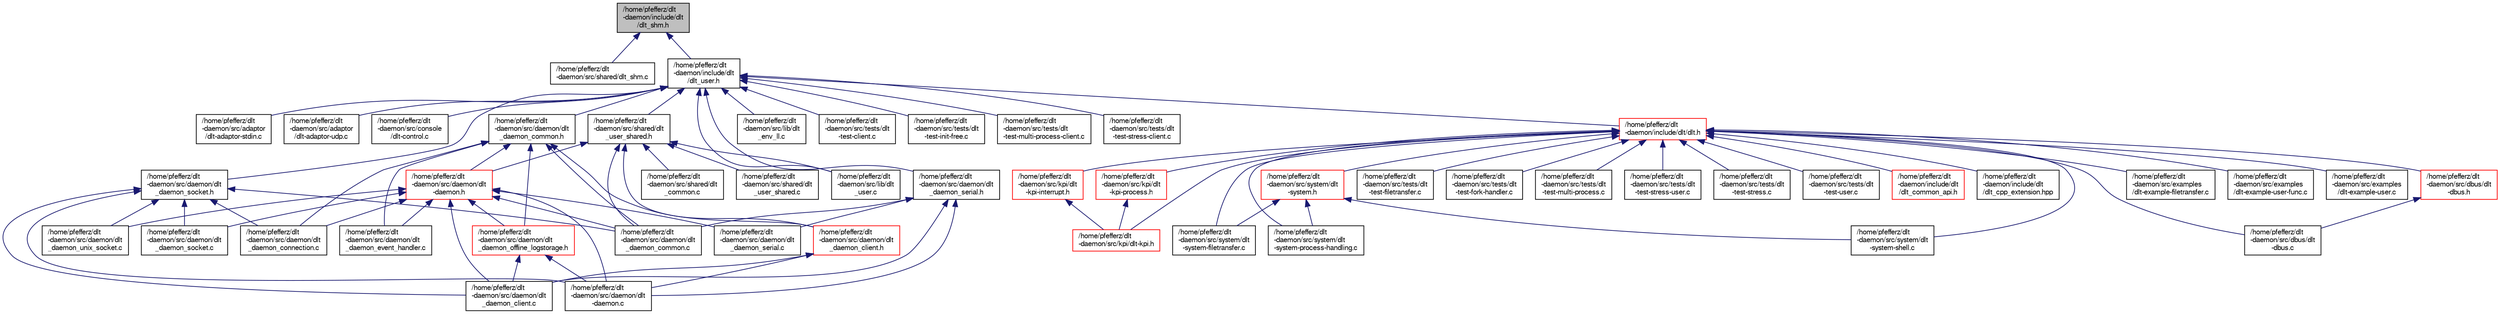 digraph "/home/pfefferz/dlt-daemon/include/dlt/dlt_shm.h"
{
  edge [fontname="FreeSans",fontsize="10",labelfontname="FreeSans",labelfontsize="10"];
  node [fontname="FreeSans",fontsize="10",shape=record];
  Node1 [label="/home/pfefferz/dlt\l-daemon/include/dlt\l/dlt_shm.h",height=0.2,width=0.4,color="black", fillcolor="grey75", style="filled", fontcolor="black"];
  Node1 -> Node2 [dir="back",color="midnightblue",fontsize="10",style="solid",fontname="FreeSans"];
  Node2 [label="/home/pfefferz/dlt\l-daemon/src/shared/dlt_shm.c",height=0.2,width=0.4,color="black", fillcolor="white", style="filled",URL="$dlt__shm_8c.html"];
  Node1 -> Node3 [dir="back",color="midnightblue",fontsize="10",style="solid",fontname="FreeSans"];
  Node3 [label="/home/pfefferz/dlt\l-daemon/include/dlt\l/dlt_user.h",height=0.2,width=0.4,color="black", fillcolor="white", style="filled",URL="$dlt__user_8h.html"];
  Node3 -> Node4 [dir="back",color="midnightblue",fontsize="10",style="solid",fontname="FreeSans"];
  Node4 [label="/home/pfefferz/dlt\l-daemon/src/adaptor\l/dlt-adaptor-stdin.c",height=0.2,width=0.4,color="black", fillcolor="white", style="filled",URL="$dlt-adaptor-stdin_8c.html"];
  Node3 -> Node5 [dir="back",color="midnightblue",fontsize="10",style="solid",fontname="FreeSans"];
  Node5 [label="/home/pfefferz/dlt\l-daemon/src/adaptor\l/dlt-adaptor-udp.c",height=0.2,width=0.4,color="black", fillcolor="white", style="filled",URL="$dlt-adaptor-udp_8c.html"];
  Node3 -> Node6 [dir="back",color="midnightblue",fontsize="10",style="solid",fontname="FreeSans"];
  Node6 [label="/home/pfefferz/dlt\l-daemon/src/console\l/dlt-control.c",height=0.2,width=0.4,color="black", fillcolor="white", style="filled",URL="$dlt-control_8c.html"];
  Node3 -> Node7 [dir="back",color="midnightblue",fontsize="10",style="solid",fontname="FreeSans"];
  Node7 [label="/home/pfefferz/dlt\l-daemon/src/daemon/dlt\l_daemon_common.h",height=0.2,width=0.4,color="black", fillcolor="white", style="filled",URL="$dlt__daemon__common_8h.html"];
  Node7 -> Node8 [dir="back",color="midnightblue",fontsize="10",style="solid",fontname="FreeSans"];
  Node8 [label="/home/pfefferz/dlt\l-daemon/src/daemon/dlt\l-daemon.h",height=0.2,width=0.4,color="red", fillcolor="white", style="filled",URL="$dlt-daemon_8h.html"];
  Node8 -> Node9 [dir="back",color="midnightblue",fontsize="10",style="solid",fontname="FreeSans"];
  Node9 [label="/home/pfefferz/dlt\l-daemon/src/daemon/dlt\l-daemon.c",height=0.2,width=0.4,color="black", fillcolor="white", style="filled",URL="$dlt-daemon_8c.html"];
  Node8 -> Node10 [dir="back",color="midnightblue",fontsize="10",style="solid",fontname="FreeSans"];
  Node10 [label="/home/pfefferz/dlt\l-daemon/src/daemon/dlt\l_daemon_offline_logstorage.h",height=0.2,width=0.4,color="red", fillcolor="white", style="filled",URL="$dlt__daemon__offline__logstorage_8h.html"];
  Node10 -> Node9 [dir="back",color="midnightblue",fontsize="10",style="solid",fontname="FreeSans"];
  Node10 -> Node11 [dir="back",color="midnightblue",fontsize="10",style="solid",fontname="FreeSans"];
  Node11 [label="/home/pfefferz/dlt\l-daemon/src/daemon/dlt\l_daemon_client.c",height=0.2,width=0.4,color="black", fillcolor="white", style="filled",URL="$dlt__daemon__client_8c.html"];
  Node8 -> Node11 [dir="back",color="midnightblue",fontsize="10",style="solid",fontname="FreeSans"];
  Node8 -> Node12 [dir="back",color="midnightblue",fontsize="10",style="solid",fontname="FreeSans"];
  Node12 [label="/home/pfefferz/dlt\l-daemon/src/daemon/dlt\l_daemon_common.c",height=0.2,width=0.4,color="black", fillcolor="white", style="filled",URL="$dlt__daemon__common_8c.html"];
  Node8 -> Node13 [dir="back",color="midnightblue",fontsize="10",style="solid",fontname="FreeSans"];
  Node13 [label="/home/pfefferz/dlt\l-daemon/src/daemon/dlt\l_daemon_connection.c",height=0.2,width=0.4,color="black", fillcolor="white", style="filled",URL="$dlt__daemon__connection_8c.html"];
  Node8 -> Node14 [dir="back",color="midnightblue",fontsize="10",style="solid",fontname="FreeSans"];
  Node14 [label="/home/pfefferz/dlt\l-daemon/src/daemon/dlt\l_daemon_event_handler.c",height=0.2,width=0.4,color="black", fillcolor="white", style="filled",URL="$dlt__daemon__event__handler_8c.html"];
  Node8 -> Node15 [dir="back",color="midnightblue",fontsize="10",style="solid",fontname="FreeSans"];
  Node15 [label="/home/pfefferz/dlt\l-daemon/src/daemon/dlt\l_daemon_serial.c",height=0.2,width=0.4,color="black", fillcolor="white", style="filled",URL="$dlt__daemon__serial_8c.html"];
  Node8 -> Node16 [dir="back",color="midnightblue",fontsize="10",style="solid",fontname="FreeSans"];
  Node16 [label="/home/pfefferz/dlt\l-daemon/src/daemon/dlt\l_daemon_socket.c",height=0.2,width=0.4,color="black", fillcolor="white", style="filled",URL="$dlt__daemon__socket_8c.html"];
  Node8 -> Node17 [dir="back",color="midnightblue",fontsize="10",style="solid",fontname="FreeSans"];
  Node17 [label="/home/pfefferz/dlt\l-daemon/src/daemon/dlt\l_daemon_unix_socket.c",height=0.2,width=0.4,color="black", fillcolor="white", style="filled",URL="$dlt__daemon__unix__socket_8c.html"];
  Node7 -> Node18 [dir="back",color="midnightblue",fontsize="10",style="solid",fontname="FreeSans"];
  Node18 [label="/home/pfefferz/dlt\l-daemon/src/daemon/dlt\l_daemon_client.h",height=0.2,width=0.4,color="red", fillcolor="white", style="filled",URL="$dlt__daemon__client_8h.html"];
  Node18 -> Node9 [dir="back",color="midnightblue",fontsize="10",style="solid",fontname="FreeSans"];
  Node18 -> Node11 [dir="back",color="midnightblue",fontsize="10",style="solid",fontname="FreeSans"];
  Node7 -> Node10 [dir="back",color="midnightblue",fontsize="10",style="solid",fontname="FreeSans"];
  Node7 -> Node12 [dir="back",color="midnightblue",fontsize="10",style="solid",fontname="FreeSans"];
  Node7 -> Node13 [dir="back",color="midnightblue",fontsize="10",style="solid",fontname="FreeSans"];
  Node7 -> Node14 [dir="back",color="midnightblue",fontsize="10",style="solid",fontname="FreeSans"];
  Node3 -> Node19 [dir="back",color="midnightblue",fontsize="10",style="solid",fontname="FreeSans"];
  Node19 [label="/home/pfefferz/dlt\l-daemon/src/daemon/dlt\l_daemon_socket.h",height=0.2,width=0.4,color="black", fillcolor="white", style="filled",URL="$dlt__daemon__socket_8h.html"];
  Node19 -> Node9 [dir="back",color="midnightblue",fontsize="10",style="solid",fontname="FreeSans"];
  Node19 -> Node11 [dir="back",color="midnightblue",fontsize="10",style="solid",fontname="FreeSans"];
  Node19 -> Node12 [dir="back",color="midnightblue",fontsize="10",style="solid",fontname="FreeSans"];
  Node19 -> Node13 [dir="back",color="midnightblue",fontsize="10",style="solid",fontname="FreeSans"];
  Node19 -> Node16 [dir="back",color="midnightblue",fontsize="10",style="solid",fontname="FreeSans"];
  Node19 -> Node17 [dir="back",color="midnightblue",fontsize="10",style="solid",fontname="FreeSans"];
  Node3 -> Node20 [dir="back",color="midnightblue",fontsize="10",style="solid",fontname="FreeSans"];
  Node20 [label="/home/pfefferz/dlt\l-daemon/src/daemon/dlt\l_daemon_serial.h",height=0.2,width=0.4,color="black", fillcolor="white", style="filled",URL="$dlt__daemon__serial_8h.html"];
  Node20 -> Node9 [dir="back",color="midnightblue",fontsize="10",style="solid",fontname="FreeSans"];
  Node20 -> Node11 [dir="back",color="midnightblue",fontsize="10",style="solid",fontname="FreeSans"];
  Node20 -> Node12 [dir="back",color="midnightblue",fontsize="10",style="solid",fontname="FreeSans"];
  Node20 -> Node15 [dir="back",color="midnightblue",fontsize="10",style="solid",fontname="FreeSans"];
  Node3 -> Node21 [dir="back",color="midnightblue",fontsize="10",style="solid",fontname="FreeSans"];
  Node21 [label="/home/pfefferz/dlt\l-daemon/src/lib/dlt\l_env_ll.c",height=0.2,width=0.4,color="black", fillcolor="white", style="filled",URL="$dlt__env__ll_8c.html"];
  Node3 -> Node22 [dir="back",color="midnightblue",fontsize="10",style="solid",fontname="FreeSans"];
  Node22 [label="/home/pfefferz/dlt\l-daemon/src/lib/dlt\l_user.c",height=0.2,width=0.4,color="black", fillcolor="white", style="filled",URL="$dlt__user_8c.html"];
  Node3 -> Node23 [dir="back",color="midnightblue",fontsize="10",style="solid",fontname="FreeSans"];
  Node23 [label="/home/pfefferz/dlt\l-daemon/src/shared/dlt\l_user_shared.h",height=0.2,width=0.4,color="black", fillcolor="white", style="filled",URL="$dlt__user__shared_8h.html"];
  Node23 -> Node8 [dir="back",color="midnightblue",fontsize="10",style="solid",fontname="FreeSans"];
  Node23 -> Node18 [dir="back",color="midnightblue",fontsize="10",style="solid",fontname="FreeSans"];
  Node23 -> Node12 [dir="back",color="midnightblue",fontsize="10",style="solid",fontname="FreeSans"];
  Node23 -> Node22 [dir="back",color="midnightblue",fontsize="10",style="solid",fontname="FreeSans"];
  Node23 -> Node24 [dir="back",color="midnightblue",fontsize="10",style="solid",fontname="FreeSans"];
  Node24 [label="/home/pfefferz/dlt\l-daemon/src/shared/dlt\l_common.c",height=0.2,width=0.4,color="black", fillcolor="white", style="filled",URL="$dlt__common_8c.html"];
  Node23 -> Node25 [dir="back",color="midnightblue",fontsize="10",style="solid",fontname="FreeSans"];
  Node25 [label="/home/pfefferz/dlt\l-daemon/src/shared/dlt\l_user_shared.c",height=0.2,width=0.4,color="black", fillcolor="white", style="filled",URL="$dlt__user__shared_8c.html"];
  Node3 -> Node26 [dir="back",color="midnightblue",fontsize="10",style="solid",fontname="FreeSans"];
  Node26 [label="/home/pfefferz/dlt\l-daemon/src/tests/dlt\l-test-client.c",height=0.2,width=0.4,color="black", fillcolor="white", style="filled",URL="$dlt-test-client_8c.html"];
  Node3 -> Node27 [dir="back",color="midnightblue",fontsize="10",style="solid",fontname="FreeSans"];
  Node27 [label="/home/pfefferz/dlt\l-daemon/src/tests/dlt\l-test-init-free.c",height=0.2,width=0.4,color="black", fillcolor="white", style="filled",URL="$dlt-test-init-free_8c.html"];
  Node3 -> Node28 [dir="back",color="midnightblue",fontsize="10",style="solid",fontname="FreeSans"];
  Node28 [label="/home/pfefferz/dlt\l-daemon/src/tests/dlt\l-test-multi-process-client.c",height=0.2,width=0.4,color="black", fillcolor="white", style="filled",URL="$dlt-test-multi-process-client_8c.html"];
  Node3 -> Node29 [dir="back",color="midnightblue",fontsize="10",style="solid",fontname="FreeSans"];
  Node29 [label="/home/pfefferz/dlt\l-daemon/src/tests/dlt\l-test-stress-client.c",height=0.2,width=0.4,color="black", fillcolor="white", style="filled",URL="$dlt-test-stress-client_8c.html"];
  Node3 -> Node30 [dir="back",color="midnightblue",fontsize="10",style="solid",fontname="FreeSans"];
  Node30 [label="/home/pfefferz/dlt\l-daemon/include/dlt/dlt.h",height=0.2,width=0.4,color="red", fillcolor="white", style="filled",URL="$dlt_8h.html"];
  Node30 -> Node31 [dir="back",color="midnightblue",fontsize="10",style="solid",fontname="FreeSans"];
  Node31 [label="/home/pfefferz/dlt\l-daemon/src/dbus/dlt\l-dbus.h",height=0.2,width=0.4,color="red", fillcolor="white", style="filled",URL="$dlt-dbus_8h.html"];
  Node31 -> Node32 [dir="back",color="midnightblue",fontsize="10",style="solid",fontname="FreeSans"];
  Node32 [label="/home/pfefferz/dlt\l-daemon/src/dbus/dlt\l-dbus.c",height=0.2,width=0.4,color="black", fillcolor="white", style="filled",URL="$dlt-dbus_8c.html"];
  Node30 -> Node32 [dir="back",color="midnightblue",fontsize="10",style="solid",fontname="FreeSans"];
  Node30 -> Node33 [dir="back",color="midnightblue",fontsize="10",style="solid",fontname="FreeSans"];
  Node33 [label="/home/pfefferz/dlt\l-daemon/src/examples\l/dlt-example-filetransfer.c",height=0.2,width=0.4,color="black", fillcolor="white", style="filled",URL="$dlt-example-filetransfer_8c.html"];
  Node30 -> Node34 [dir="back",color="midnightblue",fontsize="10",style="solid",fontname="FreeSans"];
  Node34 [label="/home/pfefferz/dlt\l-daemon/src/examples\l/dlt-example-user-func.c",height=0.2,width=0.4,color="black", fillcolor="white", style="filled",URL="$dlt-example-user-func_8c.html"];
  Node30 -> Node35 [dir="back",color="midnightblue",fontsize="10",style="solid",fontname="FreeSans"];
  Node35 [label="/home/pfefferz/dlt\l-daemon/src/examples\l/dlt-example-user.c",height=0.2,width=0.4,color="black", fillcolor="white", style="filled",URL="$dlt-example-user_8c.html"];
  Node30 -> Node36 [dir="back",color="midnightblue",fontsize="10",style="solid",fontname="FreeSans"];
  Node36 [label="/home/pfefferz/dlt\l-daemon/src/kpi/dlt\l-kpi-interrupt.h",height=0.2,width=0.4,color="red", fillcolor="white", style="filled",URL="$dlt-kpi-interrupt_8h.html"];
  Node36 -> Node37 [dir="back",color="midnightblue",fontsize="10",style="solid",fontname="FreeSans"];
  Node37 [label="/home/pfefferz/dlt\l-daemon/src/kpi/dlt-kpi.h",height=0.2,width=0.4,color="red", fillcolor="white", style="filled",URL="$dlt-kpi_8h.html"];
  Node30 -> Node37 [dir="back",color="midnightblue",fontsize="10",style="solid",fontname="FreeSans"];
  Node30 -> Node38 [dir="back",color="midnightblue",fontsize="10",style="solid",fontname="FreeSans"];
  Node38 [label="/home/pfefferz/dlt\l-daemon/src/kpi/dlt\l-kpi-process.h",height=0.2,width=0.4,color="red", fillcolor="white", style="filled",URL="$dlt-kpi-process_8h.html"];
  Node38 -> Node37 [dir="back",color="midnightblue",fontsize="10",style="solid",fontname="FreeSans"];
  Node30 -> Node39 [dir="back",color="midnightblue",fontsize="10",style="solid",fontname="FreeSans"];
  Node39 [label="/home/pfefferz/dlt\l-daemon/src/system/dlt\l-system.h",height=0.2,width=0.4,color="red", fillcolor="white", style="filled",URL="$dlt-system_8h.html"];
  Node39 -> Node40 [dir="back",color="midnightblue",fontsize="10",style="solid",fontname="FreeSans"];
  Node40 [label="/home/pfefferz/dlt\l-daemon/src/system/dlt\l-system-filetransfer.c",height=0.2,width=0.4,color="black", fillcolor="white", style="filled",URL="$dlt-system-filetransfer_8c.html"];
  Node39 -> Node41 [dir="back",color="midnightblue",fontsize="10",style="solid",fontname="FreeSans"];
  Node41 [label="/home/pfefferz/dlt\l-daemon/src/system/dlt\l-system-process-handling.c",height=0.2,width=0.4,color="black", fillcolor="white", style="filled",URL="$dlt-system-process-handling_8c.html"];
  Node39 -> Node42 [dir="back",color="midnightblue",fontsize="10",style="solid",fontname="FreeSans"];
  Node42 [label="/home/pfefferz/dlt\l-daemon/src/system/dlt\l-system-shell.c",height=0.2,width=0.4,color="black", fillcolor="white", style="filled",URL="$dlt-system-shell_8c.html"];
  Node30 -> Node40 [dir="back",color="midnightblue",fontsize="10",style="solid",fontname="FreeSans"];
  Node30 -> Node41 [dir="back",color="midnightblue",fontsize="10",style="solid",fontname="FreeSans"];
  Node30 -> Node42 [dir="back",color="midnightblue",fontsize="10",style="solid",fontname="FreeSans"];
  Node30 -> Node43 [dir="back",color="midnightblue",fontsize="10",style="solid",fontname="FreeSans"];
  Node43 [label="/home/pfefferz/dlt\l-daemon/src/tests/dlt\l-test-filetransfer.c",height=0.2,width=0.4,color="black", fillcolor="white", style="filled",URL="$dlt-test-filetransfer_8c.html"];
  Node30 -> Node44 [dir="back",color="midnightblue",fontsize="10",style="solid",fontname="FreeSans"];
  Node44 [label="/home/pfefferz/dlt\l-daemon/src/tests/dlt\l-test-fork-handler.c",height=0.2,width=0.4,color="black", fillcolor="white", style="filled",URL="$dlt-test-fork-handler_8c.html"];
  Node30 -> Node45 [dir="back",color="midnightblue",fontsize="10",style="solid",fontname="FreeSans"];
  Node45 [label="/home/pfefferz/dlt\l-daemon/src/tests/dlt\l-test-multi-process.c",height=0.2,width=0.4,color="black", fillcolor="white", style="filled",URL="$dlt-test-multi-process_8c.html"];
  Node30 -> Node46 [dir="back",color="midnightblue",fontsize="10",style="solid",fontname="FreeSans"];
  Node46 [label="/home/pfefferz/dlt\l-daemon/src/tests/dlt\l-test-stress-user.c",height=0.2,width=0.4,color="black", fillcolor="white", style="filled",URL="$dlt-test-stress-user_8c.html"];
  Node30 -> Node47 [dir="back",color="midnightblue",fontsize="10",style="solid",fontname="FreeSans"];
  Node47 [label="/home/pfefferz/dlt\l-daemon/src/tests/dlt\l-test-stress.c",height=0.2,width=0.4,color="black", fillcolor="white", style="filled",URL="$dlt-test-stress_8c.html"];
  Node30 -> Node48 [dir="back",color="midnightblue",fontsize="10",style="solid",fontname="FreeSans"];
  Node48 [label="/home/pfefferz/dlt\l-daemon/src/tests/dlt\l-test-user.c",height=0.2,width=0.4,color="black", fillcolor="white", style="filled",URL="$dlt-test-user_8c.html"];
  Node30 -> Node49 [dir="back",color="midnightblue",fontsize="10",style="solid",fontname="FreeSans"];
  Node49 [label="/home/pfefferz/dlt\l-daemon/include/dlt\l/dlt_common_api.h",height=0.2,width=0.4,color="red", fillcolor="white", style="filled",URL="$dlt__common__api_8h.html"];
  Node30 -> Node50 [dir="back",color="midnightblue",fontsize="10",style="solid",fontname="FreeSans"];
  Node50 [label="/home/pfefferz/dlt\l-daemon/include/dlt\l/dlt_cpp_extension.hpp",height=0.2,width=0.4,color="black", fillcolor="white", style="filled",URL="$dlt__cpp__extension_8hpp.html"];
}
